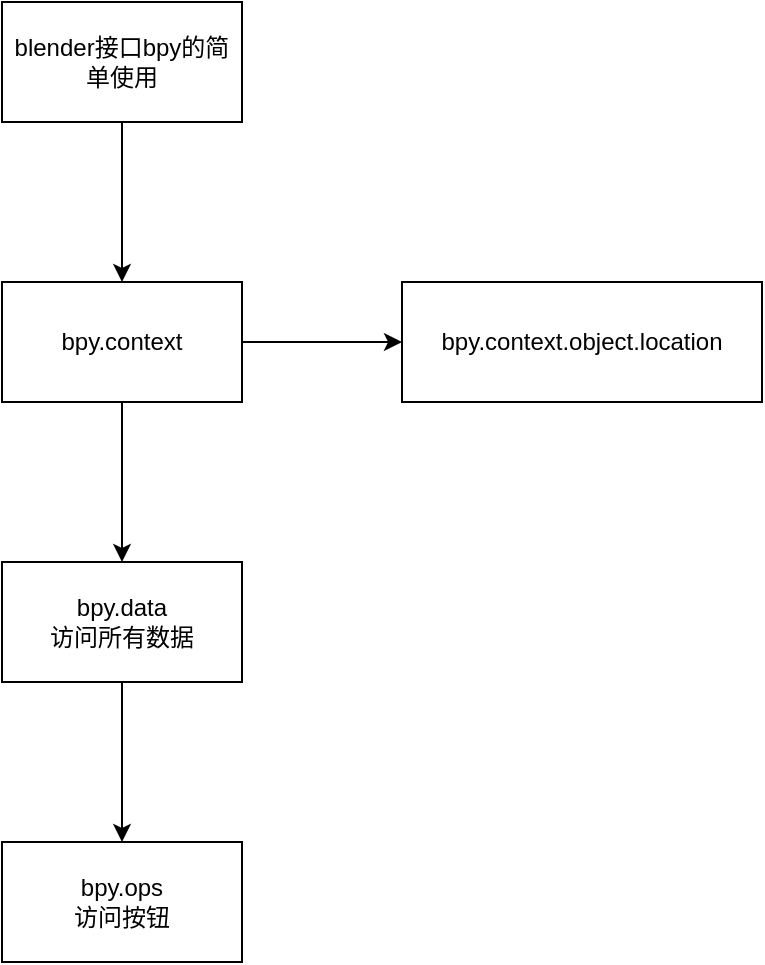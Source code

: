 <mxfile>
    <diagram id="qMc9C7SMBRX3egg-F5Xg" name="第 1 页">
        <mxGraphModel dx="353" dy="576" grid="1" gridSize="10" guides="1" tooltips="1" connect="1" arrows="1" fold="1" page="1" pageScale="1" pageWidth="827" pageHeight="1169" math="0" shadow="0">
            <root>
                <mxCell id="0"/>
                <mxCell id="1" parent="0"/>
                <mxCell id="4" value="" style="edgeStyle=none;html=1;" edge="1" parent="1" source="2" target="3">
                    <mxGeometry relative="1" as="geometry"/>
                </mxCell>
                <mxCell id="2" value="blender接口bpy的简单使用" style="whiteSpace=wrap;html=1;" vertex="1" parent="1">
                    <mxGeometry x="30" y="140" width="120" height="60" as="geometry"/>
                </mxCell>
                <mxCell id="6" value="" style="edgeStyle=none;html=1;" edge="1" parent="1" source="3" target="5">
                    <mxGeometry relative="1" as="geometry"/>
                </mxCell>
                <mxCell id="8" value="" style="edgeStyle=none;html=1;" edge="1" parent="1" source="3" target="7">
                    <mxGeometry relative="1" as="geometry"/>
                </mxCell>
                <mxCell id="3" value="bpy.context" style="whiteSpace=wrap;html=1;" vertex="1" parent="1">
                    <mxGeometry x="30" y="280" width="120" height="60" as="geometry"/>
                </mxCell>
                <mxCell id="5" value="bpy.context.object.location" style="whiteSpace=wrap;html=1;" vertex="1" parent="1">
                    <mxGeometry x="230" y="280" width="180" height="60" as="geometry"/>
                </mxCell>
                <mxCell id="12" value="" style="edgeStyle=none;html=1;" edge="1" parent="1" source="7" target="11">
                    <mxGeometry relative="1" as="geometry"/>
                </mxCell>
                <mxCell id="7" value="bpy.data&lt;br&gt;访问所有数据" style="whiteSpace=wrap;html=1;" vertex="1" parent="1">
                    <mxGeometry x="30" y="420" width="120" height="60" as="geometry"/>
                </mxCell>
                <mxCell id="11" value="bpy.ops&lt;br&gt;访问按钮" style="whiteSpace=wrap;html=1;" vertex="1" parent="1">
                    <mxGeometry x="30" y="560" width="120" height="60" as="geometry"/>
                </mxCell>
            </root>
        </mxGraphModel>
    </diagram>
</mxfile>